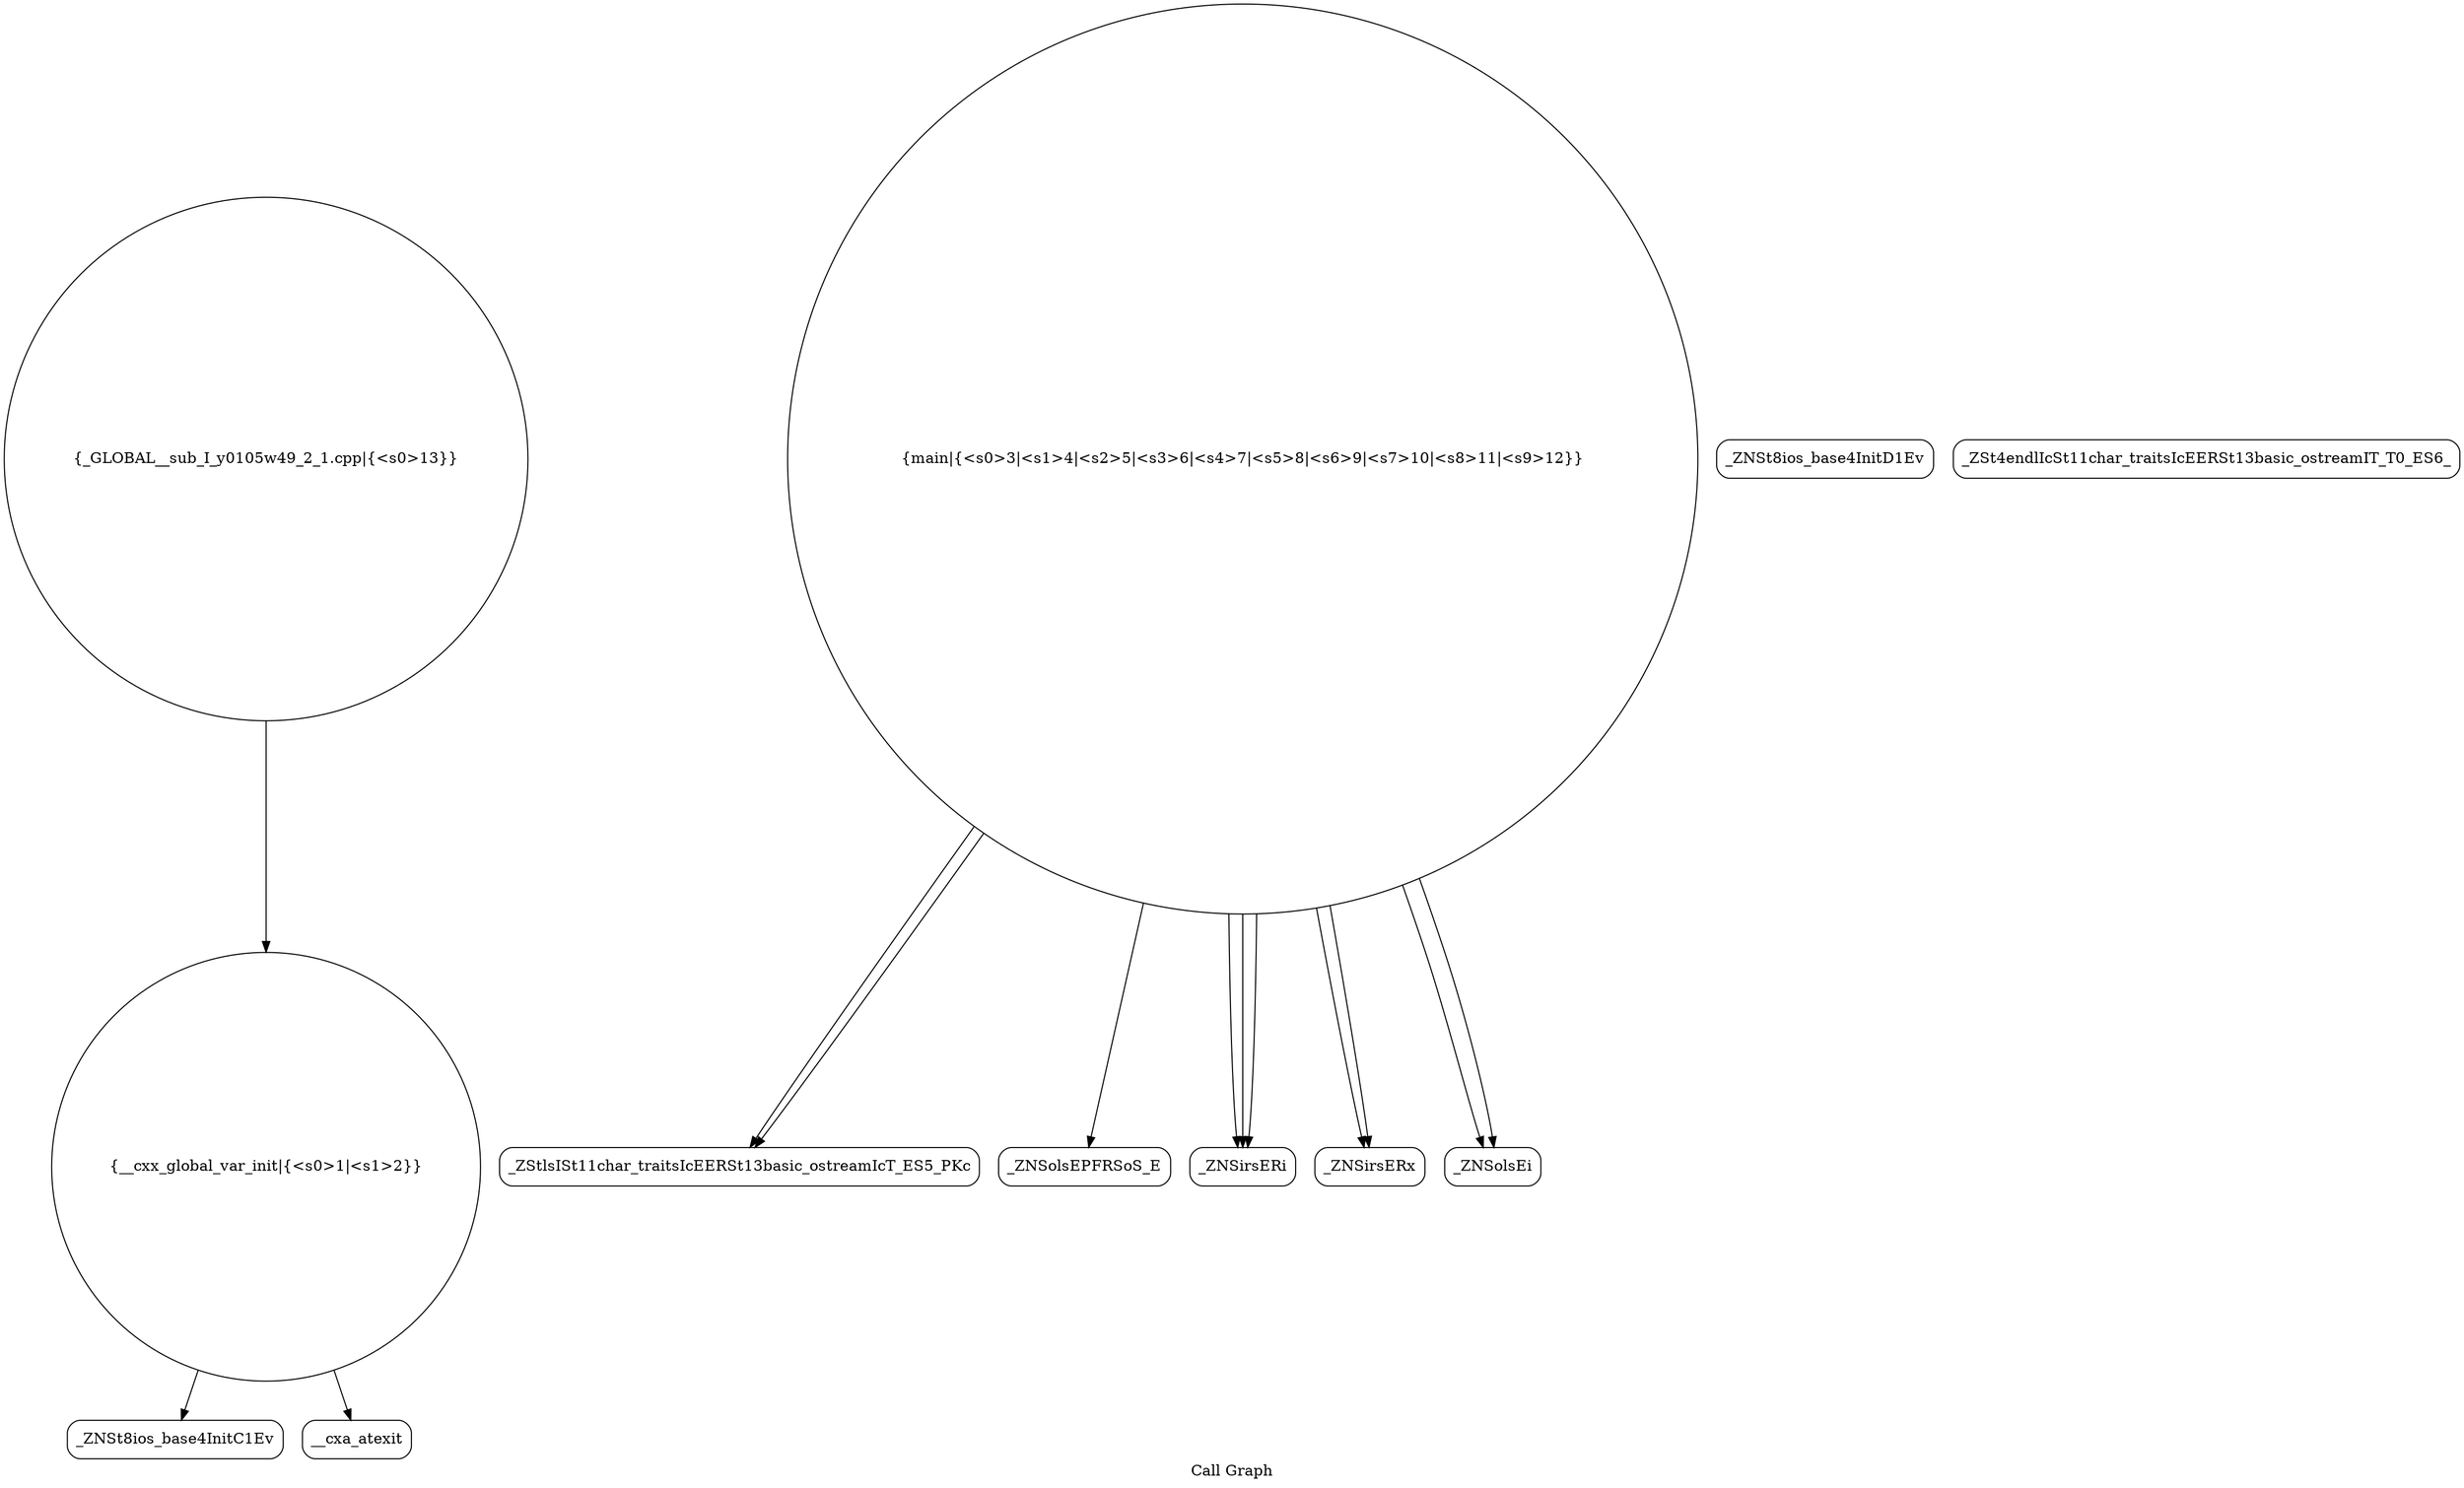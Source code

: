 digraph "Call Graph" {
	label="Call Graph";

	Node0x558ba75fc050 [shape=record,shape=circle,label="{__cxx_global_var_init|{<s0>1|<s1>2}}"];
	Node0x558ba75fc050:s0 -> Node0x558ba75fc4e0[color=black];
	Node0x558ba75fc050:s1 -> Node0x558ba75fc5e0[color=black];
	Node0x558ba75fc7e0 [shape=record,shape=Mrecord,label="{_ZStlsISt11char_traitsIcEERSt13basic_ostreamIcT_ES5_PKc}"];
	Node0x558ba75fc560 [shape=record,shape=Mrecord,label="{_ZNSt8ios_base4InitD1Ev}"];
	Node0x558ba75fc8e0 [shape=record,shape=Mrecord,label="{_ZNSolsEPFRSoS_E}"];
	Node0x558ba75fc660 [shape=record,shape=circle,label="{main|{<s0>3|<s1>4|<s2>5|<s3>6|<s4>7|<s5>8|<s6>9|<s7>10|<s8>11|<s9>12}}"];
	Node0x558ba75fc660:s0 -> Node0x558ba75fc6e0[color=black];
	Node0x558ba75fc660:s1 -> Node0x558ba75fc760[color=black];
	Node0x558ba75fc660:s2 -> Node0x558ba75fc6e0[color=black];
	Node0x558ba75fc660:s3 -> Node0x558ba75fc6e0[color=black];
	Node0x558ba75fc660:s4 -> Node0x558ba75fc760[color=black];
	Node0x558ba75fc660:s5 -> Node0x558ba75fc7e0[color=black];
	Node0x558ba75fc660:s6 -> Node0x558ba75fc860[color=black];
	Node0x558ba75fc660:s7 -> Node0x558ba75fc7e0[color=black];
	Node0x558ba75fc660:s8 -> Node0x558ba75fc860[color=black];
	Node0x558ba75fc660:s9 -> Node0x558ba75fc8e0[color=black];
	Node0x558ba75fc9e0 [shape=record,shape=circle,label="{_GLOBAL__sub_I_y0105w49_2_1.cpp|{<s0>13}}"];
	Node0x558ba75fc9e0:s0 -> Node0x558ba75fc050[color=black];
	Node0x558ba75fc760 [shape=record,shape=Mrecord,label="{_ZNSirsERx}"];
	Node0x558ba75fc4e0 [shape=record,shape=Mrecord,label="{_ZNSt8ios_base4InitC1Ev}"];
	Node0x558ba75fc860 [shape=record,shape=Mrecord,label="{_ZNSolsEi}"];
	Node0x558ba75fc5e0 [shape=record,shape=Mrecord,label="{__cxa_atexit}"];
	Node0x558ba75fc960 [shape=record,shape=Mrecord,label="{_ZSt4endlIcSt11char_traitsIcEERSt13basic_ostreamIT_T0_ES6_}"];
	Node0x558ba75fc6e0 [shape=record,shape=Mrecord,label="{_ZNSirsERi}"];
}
